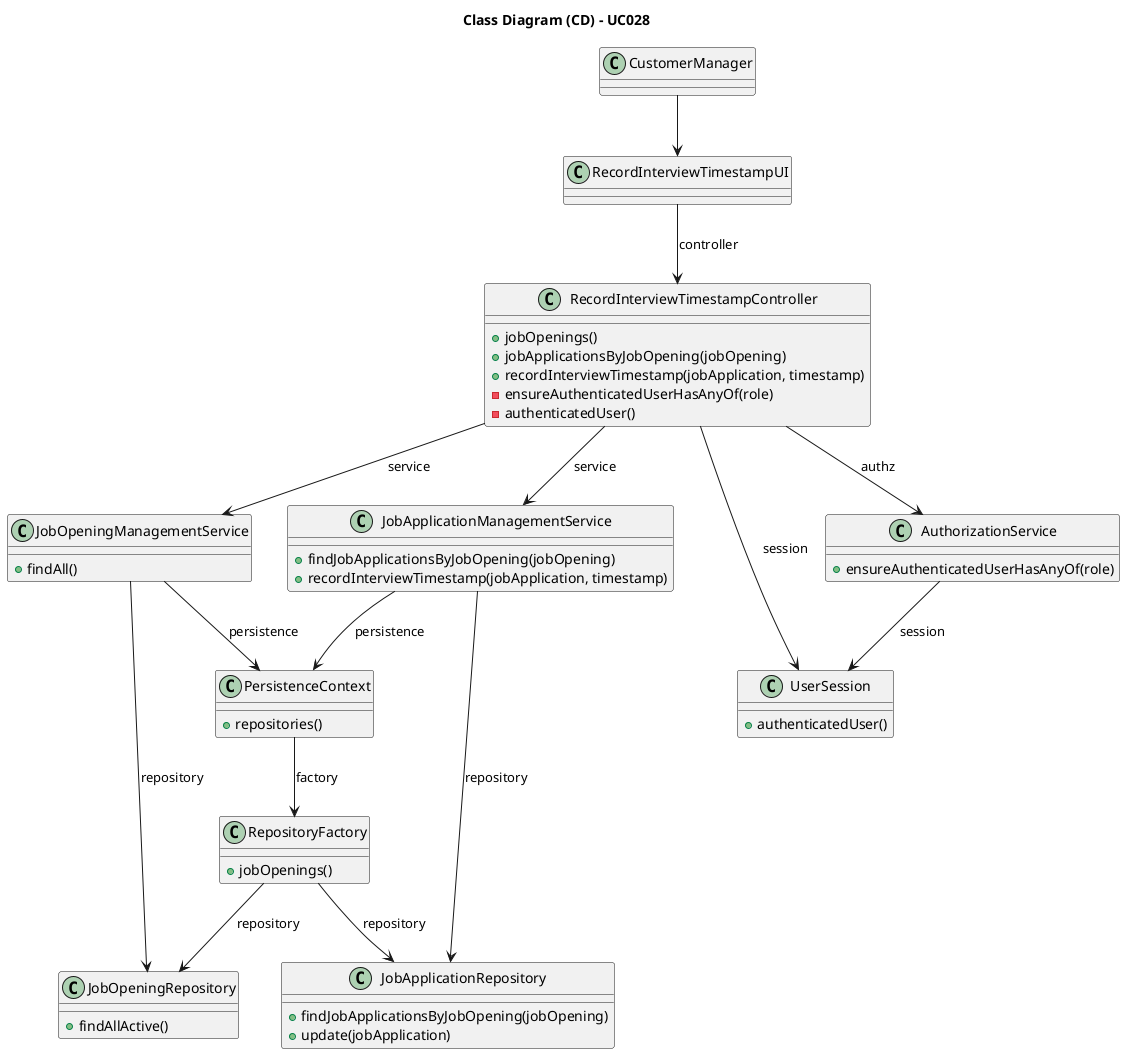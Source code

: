 @startuml
skinparam packageStyle rectangle
skinparam shadowing false

title Class Diagram (CD) - UC028

class RecordInterviewTimestampUI {
}

class RecordInterviewTimestampController {
  +jobOpenings()
  +jobApplicationsByJobOpening(jobOpening)
  +recordInterviewTimestamp(jobApplication, timestamp)
  -ensureAuthenticatedUserHasAnyOf(role)
  -authenticatedUser()
}

class AuthorizationService {
  +ensureAuthenticatedUserHasAnyOf(role)
}

class UserSession {
  +authenticatedUser()
}

class JobOpeningManagementService {
  +findAll()
}

class JobApplicationManagementService {
  +findJobApplicationsByJobOpening(jobOpening)
  +recordInterviewTimestamp(jobApplication, timestamp)
}

class PersistenceContext {
  +repositories()
}

class RepositoryFactory {
  +jobOpenings()
}

class JobOpeningRepository {
  +findAllActive()
}

class JobApplicationRepository {
  +findJobApplicationsByJobOpening(jobOpening)
  +update(jobApplication)
}

CustomerManager --> RecordInterviewTimestampUI
RecordInterviewTimestampUI --> RecordInterviewTimestampController: controller
RecordInterviewTimestampController --> AuthorizationService: authz
RecordInterviewTimestampController --> UserSession: session
RecordInterviewTimestampController --> JobOpeningManagementService: service
RecordInterviewTimestampController --> JobApplicationManagementService: service
JobOpeningManagementService --> JobOpeningRepository: repository
JobApplicationManagementService --> JobApplicationRepository: repository
AuthorizationService --> UserSession: session
JobOpeningManagementService --> PersistenceContext: persistence
PersistenceContext --> RepositoryFactory: factory
RepositoryFactory --> JobOpeningRepository: repository
RepositoryFactory --> JobApplicationRepository: repository
JobApplicationManagementService -> PersistenceContext: persistence

@enduml
